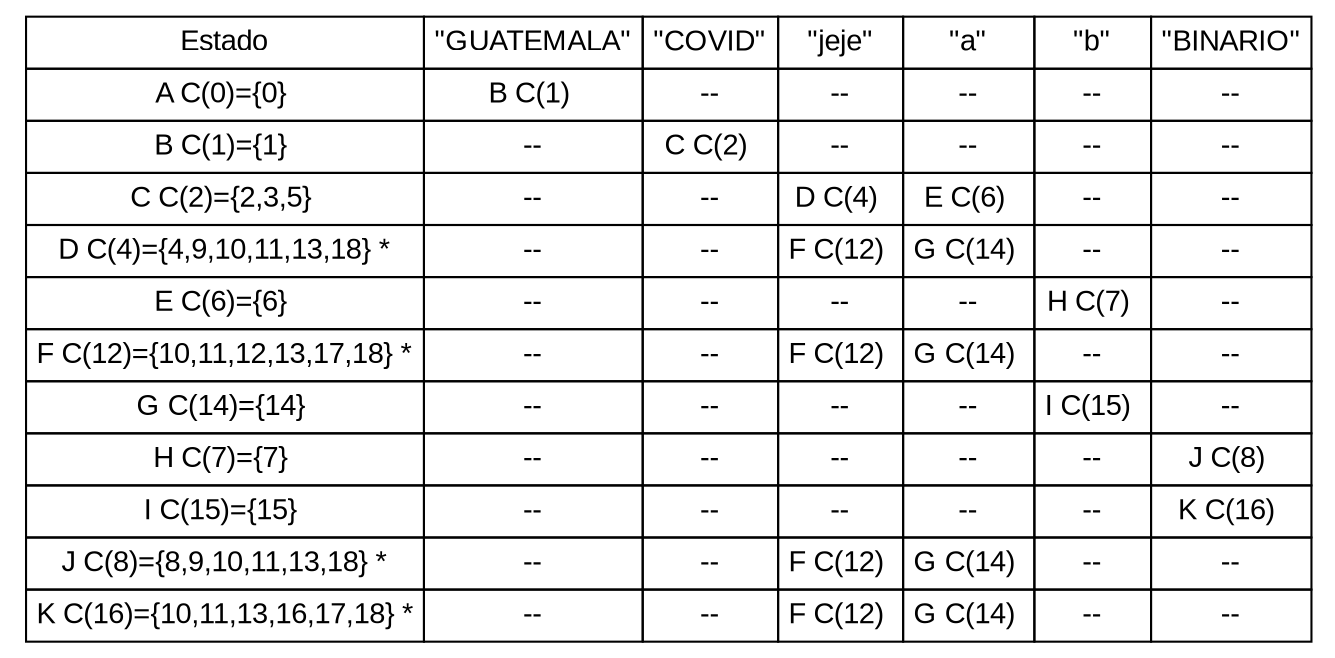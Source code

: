 digraph G { 
size ="30";
node[ shape = none, fontname = "Arial" ]; 
set1[ label=< 
<TABLE BORDER="0" CELLBORDER="1" CELLSPACING="0" CELLPADDING="4"> 
<TR> 
<TD>Estado</TD> 
<TD>"GUATEMALA"</TD> 
<TD>"COVID"</TD> 
<TD>"jeje"</TD> 
<TD>"a"</TD> 
<TD>"b"</TD> 
<TD>"BINARIO"</TD> 
</TR> 
<TR> 
<TD>A C(0)={0} </TD> 
<TD>B C(1) </TD> 
<TD>--</TD> 
<TD>--</TD> 
<TD>--</TD> 
<TD>--</TD> 
<TD>--</TD> 
</TR> 
<TR> 
<TD>B C(1)={1} </TD> 
<TD>--</TD> 
<TD>C C(2) </TD> 
<TD>--</TD> 
<TD>--</TD> 
<TD>--</TD> 
<TD>--</TD> 
</TR> 
<TR> 
<TD>C C(2)={2,3,5} </TD> 
<TD>--</TD> 
<TD>--</TD> 
<TD>D C(4) </TD> 
<TD>E C(6) </TD> 
<TD>--</TD> 
<TD>--</TD> 
</TR> 
<TR> 
<TD>D C(4)={4,9,10,11,13,18} *</TD> 
<TD>--</TD> 
<TD>--</TD> 
<TD>F C(12) </TD> 
<TD>G C(14) </TD> 
<TD>--</TD> 
<TD>--</TD> 
</TR> 
<TR> 
<TD>E C(6)={6} </TD> 
<TD>--</TD> 
<TD>--</TD> 
<TD>--</TD> 
<TD>--</TD> 
<TD>H C(7) </TD> 
<TD>--</TD> 
</TR> 
<TR> 
<TD>F C(12)={10,11,12,13,17,18} *</TD> 
<TD>--</TD> 
<TD>--</TD> 
<TD>F C(12) </TD> 
<TD>G C(14) </TD> 
<TD>--</TD> 
<TD>--</TD> 
</TR> 
<TR> 
<TD>G C(14)={14} </TD> 
<TD>--</TD> 
<TD>--</TD> 
<TD>--</TD> 
<TD>--</TD> 
<TD>I C(15) </TD> 
<TD>--</TD> 
</TR> 
<TR> 
<TD>H C(7)={7} </TD> 
<TD>--</TD> 
<TD>--</TD> 
<TD>--</TD> 
<TD>--</TD> 
<TD>--</TD> 
<TD>J C(8) </TD> 
</TR> 
<TR> 
<TD>I C(15)={15} </TD> 
<TD>--</TD> 
<TD>--</TD> 
<TD>--</TD> 
<TD>--</TD> 
<TD>--</TD> 
<TD>K C(16) </TD> 
</TR> 
<TR> 
<TD>J C(8)={8,9,10,11,13,18} *</TD> 
<TD>--</TD> 
<TD>--</TD> 
<TD>F C(12) </TD> 
<TD>G C(14) </TD> 
<TD>--</TD> 
<TD>--</TD> 
</TR> 
<TR> 
<TD>K C(16)={10,11,13,16,17,18} *</TD> 
<TD>--</TD> 
<TD>--</TD> 
<TD>F C(12) </TD> 
<TD>G C(14) </TD> 
<TD>--</TD> 
<TD>--</TD> 
</TR> 
</TABLE>>];}